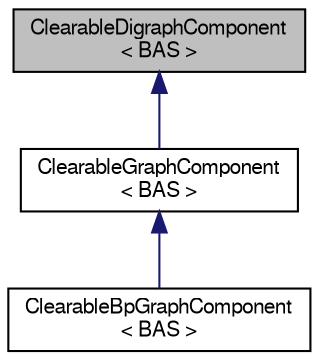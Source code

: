 digraph "ClearableDigraphComponent&lt; BAS &gt;"
{
 // LATEX_PDF_SIZE
  edge [fontname="FreeSans",fontsize="10",labelfontname="FreeSans",labelfontsize="10"];
  node [fontname="FreeSans",fontsize="10",shape=record];
  Node0 [label="ClearableDigraphComponent\l\< BAS \>",height=0.2,width=0.4,color="black", fillcolor="grey75", style="filled", fontcolor="black",tooltip="Skeleton class for clearable directed graphs."];
  Node0 -> Node1 [dir="back",color="midnightblue",fontsize="10",style="solid",fontname="FreeSans"];
  Node1 [label="ClearableGraphComponent\l\< BAS \>",height=0.2,width=0.4,color="black", fillcolor="white", style="filled",URL="$a05261.html",tooltip="Skeleton class for clearable undirected graphs."];
  Node1 -> Node2 [dir="back",color="midnightblue",fontsize="10",style="solid",fontname="FreeSans"];
  Node2 [label="ClearableBpGraphComponent\l\< BAS \>",height=0.2,width=0.4,color="black", fillcolor="white", style="filled",URL="$a05265.html",tooltip="Skeleton class for clearable undirected biparite graphs."];
}

